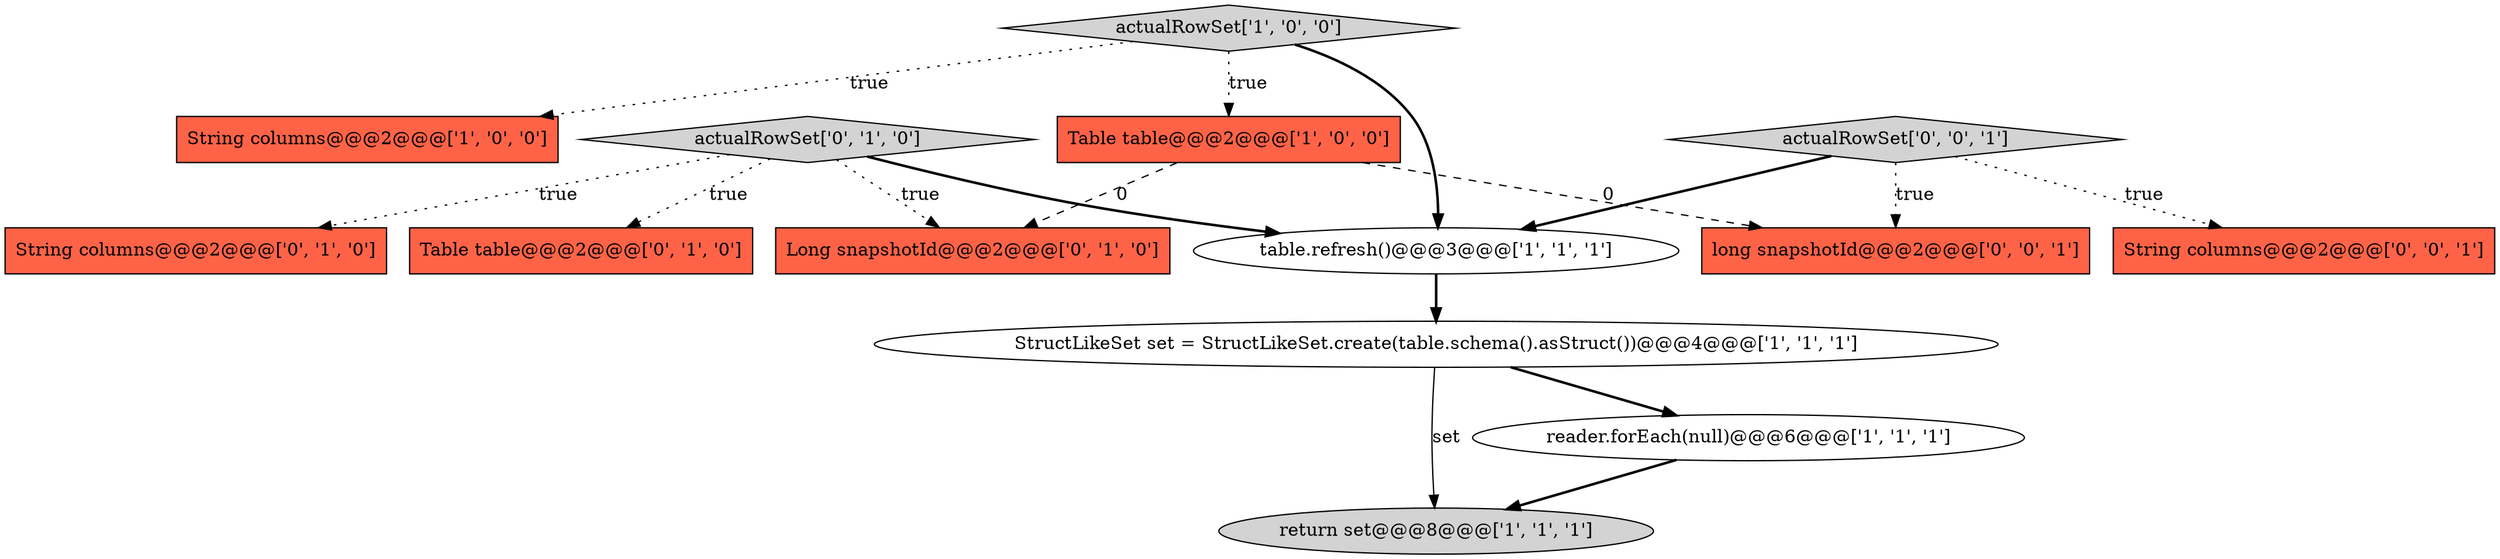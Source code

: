 digraph {
2 [style = filled, label = "return set@@@8@@@['1', '1', '1']", fillcolor = lightgray, shape = ellipse image = "AAA0AAABBB1BBB"];
9 [style = filled, label = "String columns@@@2@@@['0', '1', '0']", fillcolor = tomato, shape = box image = "AAA0AAABBB2BBB"];
5 [style = filled, label = "reader.forEach(null)@@@6@@@['1', '1', '1']", fillcolor = white, shape = ellipse image = "AAA0AAABBB1BBB"];
8 [style = filled, label = "Table table@@@2@@@['0', '1', '0']", fillcolor = tomato, shape = box image = "AAA0AAABBB2BBB"];
3 [style = filled, label = "String columns@@@2@@@['1', '0', '0']", fillcolor = tomato, shape = box image = "AAA0AAABBB1BBB"];
4 [style = filled, label = "actualRowSet['1', '0', '0']", fillcolor = lightgray, shape = diamond image = "AAA0AAABBB1BBB"];
7 [style = filled, label = "actualRowSet['0', '1', '0']", fillcolor = lightgray, shape = diamond image = "AAA0AAABBB2BBB"];
0 [style = filled, label = "table.refresh()@@@3@@@['1', '1', '1']", fillcolor = white, shape = ellipse image = "AAA0AAABBB1BBB"];
11 [style = filled, label = "String columns@@@2@@@['0', '0', '1']", fillcolor = tomato, shape = box image = "AAA0AAABBB3BBB"];
13 [style = filled, label = "actualRowSet['0', '0', '1']", fillcolor = lightgray, shape = diamond image = "AAA0AAABBB3BBB"];
1 [style = filled, label = "StructLikeSet set = StructLikeSet.create(table.schema().asStruct())@@@4@@@['1', '1', '1']", fillcolor = white, shape = ellipse image = "AAA0AAABBB1BBB"];
10 [style = filled, label = "Long snapshotId@@@2@@@['0', '1', '0']", fillcolor = tomato, shape = box image = "AAA1AAABBB2BBB"];
12 [style = filled, label = "long snapshotId@@@2@@@['0', '0', '1']", fillcolor = tomato, shape = box image = "AAA0AAABBB3BBB"];
6 [style = filled, label = "Table table@@@2@@@['1', '0', '0']", fillcolor = tomato, shape = box image = "AAA1AAABBB1BBB"];
1->5 [style = bold, label=""];
4->6 [style = dotted, label="true"];
13->11 [style = dotted, label="true"];
5->2 [style = bold, label=""];
6->10 [style = dashed, label="0"];
7->0 [style = bold, label=""];
4->3 [style = dotted, label="true"];
7->10 [style = dotted, label="true"];
7->9 [style = dotted, label="true"];
1->2 [style = solid, label="set"];
7->8 [style = dotted, label="true"];
13->12 [style = dotted, label="true"];
0->1 [style = bold, label=""];
4->0 [style = bold, label=""];
13->0 [style = bold, label=""];
6->12 [style = dashed, label="0"];
}
